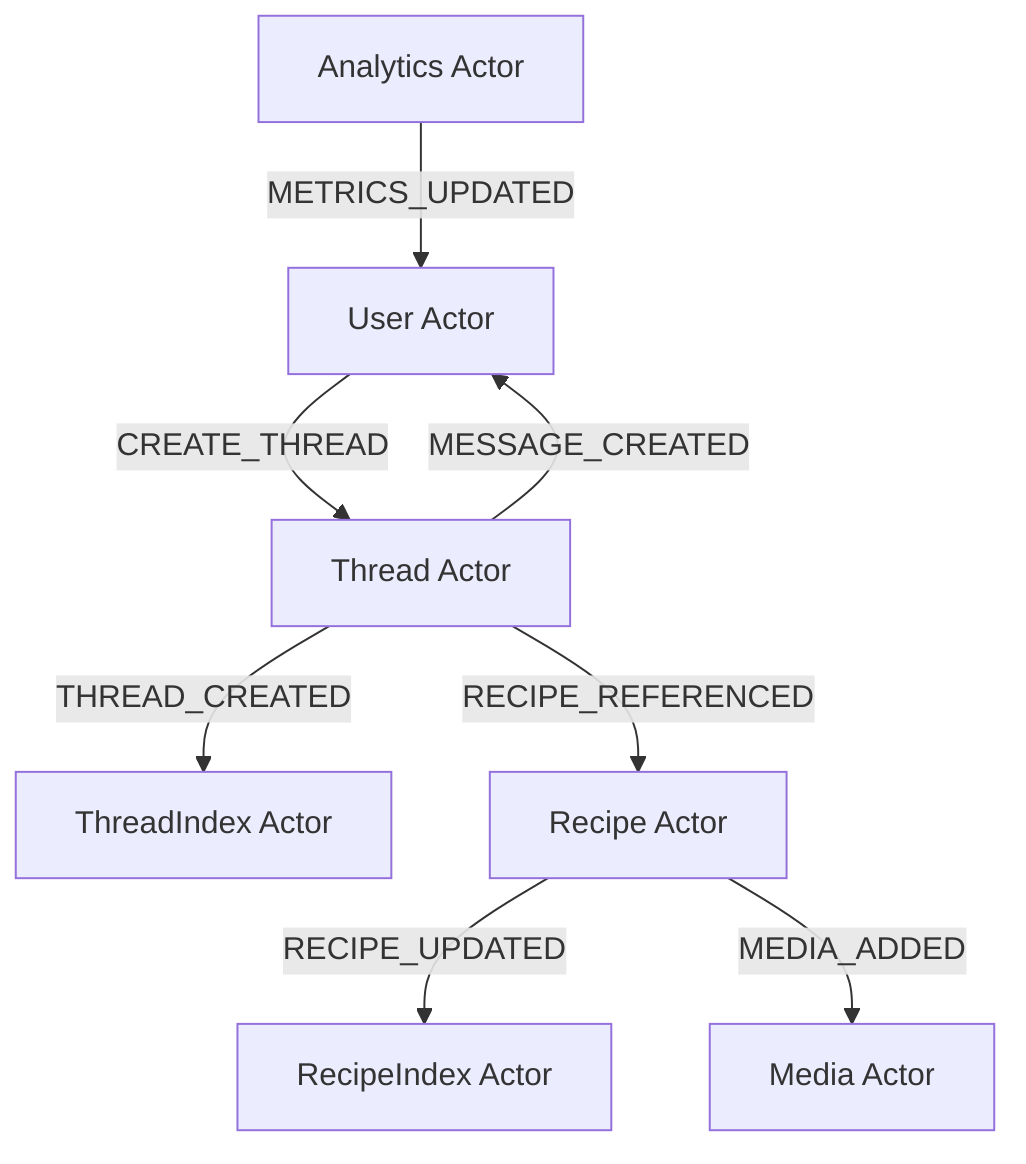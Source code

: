 graph TD
    U[User Actor] -->|CREATE_THREAD| T[Thread Actor]
    T -->|THREAD_CREATED| TI[ThreadIndex Actor]
    T -->|MESSAGE_CREATED| U
    T -->|RECIPE_REFERENCED| R[Recipe Actor]
    R -->|RECIPE_UPDATED| RI[RecipeIndex Actor]
    R -->|MEDIA_ADDED| M[Media Actor]
    A[Analytics Actor] -->|METRICS_UPDATED| U